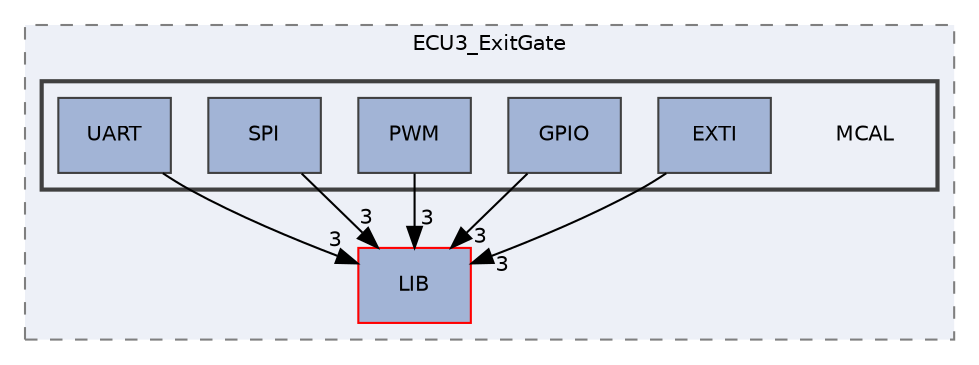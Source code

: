 digraph "C:/Users/Abnaby/Desktop/Unit_10_SecondTermProject/Unit_10_SecondTermProject/ECU3/ECU3_ExitGate/ECU3_ExitGate/MCAL"
{
 // LATEX_PDF_SIZE
  edge [fontname="Helvetica",fontsize="10",labelfontname="Helvetica",labelfontsize="10"];
  node [fontname="Helvetica",fontsize="10",shape=record];
  compound=true
  subgraph clusterdir_c8b0dfbf715b7fb7ca30180b5589eb7e {
    graph [ bgcolor="#edf0f7", pencolor="grey50", style="filled,dashed,", label="ECU3_ExitGate", fontname="Helvetica", fontsize="10", URL="dir_c8b0dfbf715b7fb7ca30180b5589eb7e.html"]
  dir_9f3d9f226de60e27b761e86994e428a4 [shape=box, label="LIB", style="filled,", fillcolor="#a2b4d6", color="red", URL="dir_9f3d9f226de60e27b761e86994e428a4.html"];
  subgraph clusterdir_60aaa21669bba2d372b407dfc6183be1 {
    graph [ bgcolor="#edf0f7", pencolor="grey25", style="filled,bold,", label="", fontname="Helvetica", fontsize="10", URL="dir_60aaa21669bba2d372b407dfc6183be1.html"]
    dir_60aaa21669bba2d372b407dfc6183be1 [shape=plaintext, label="MCAL"];
  dir_17645ca67b76ba5effe295feac98593b [shape=box, label="EXTI", style="filled,", fillcolor="#a2b4d6", color="grey25", URL="dir_17645ca67b76ba5effe295feac98593b.html"];
  dir_9fad4412e0d3b4ccc340947d53d59622 [shape=box, label="GPIO", style="filled,", fillcolor="#a2b4d6", color="grey25", URL="dir_9fad4412e0d3b4ccc340947d53d59622.html"];
  dir_6bab87e7996ea802b5e27db65c0097aa [shape=box, label="PWM", style="filled,", fillcolor="#a2b4d6", color="grey25", URL="dir_6bab87e7996ea802b5e27db65c0097aa.html"];
  dir_1091ed5db9ae5006a89996c829d05389 [shape=box, label="SPI", style="filled,", fillcolor="#a2b4d6", color="grey25", URL="dir_1091ed5db9ae5006a89996c829d05389.html"];
  dir_6728bfa8f901e0bbcf3c541be1e2db4f [shape=box, label="UART", style="filled,", fillcolor="#a2b4d6", color="grey25", URL="dir_6728bfa8f901e0bbcf3c541be1e2db4f.html"];
  }
  }
  dir_17645ca67b76ba5effe295feac98593b->dir_9f3d9f226de60e27b761e86994e428a4 [headlabel="3", labeldistance=1.5 headhref="dir_000009_000018.html"];
  dir_9fad4412e0d3b4ccc340947d53d59622->dir_9f3d9f226de60e27b761e86994e428a4 [headlabel="3", labeldistance=1.5 headhref="dir_000013_000018.html"];
  dir_6bab87e7996ea802b5e27db65c0097aa->dir_9f3d9f226de60e27b761e86994e428a4 [headlabel="3", labeldistance=1.5 headhref="dir_000025_000018.html"];
  dir_1091ed5db9ae5006a89996c829d05389->dir_9f3d9f226de60e27b761e86994e428a4 [headlabel="3", labeldistance=1.5 headhref="dir_000029_000018.html"];
  dir_6728bfa8f901e0bbcf3c541be1e2db4f->dir_9f3d9f226de60e27b761e86994e428a4 [headlabel="3", labeldistance=1.5 headhref="dir_000032_000018.html"];
}
